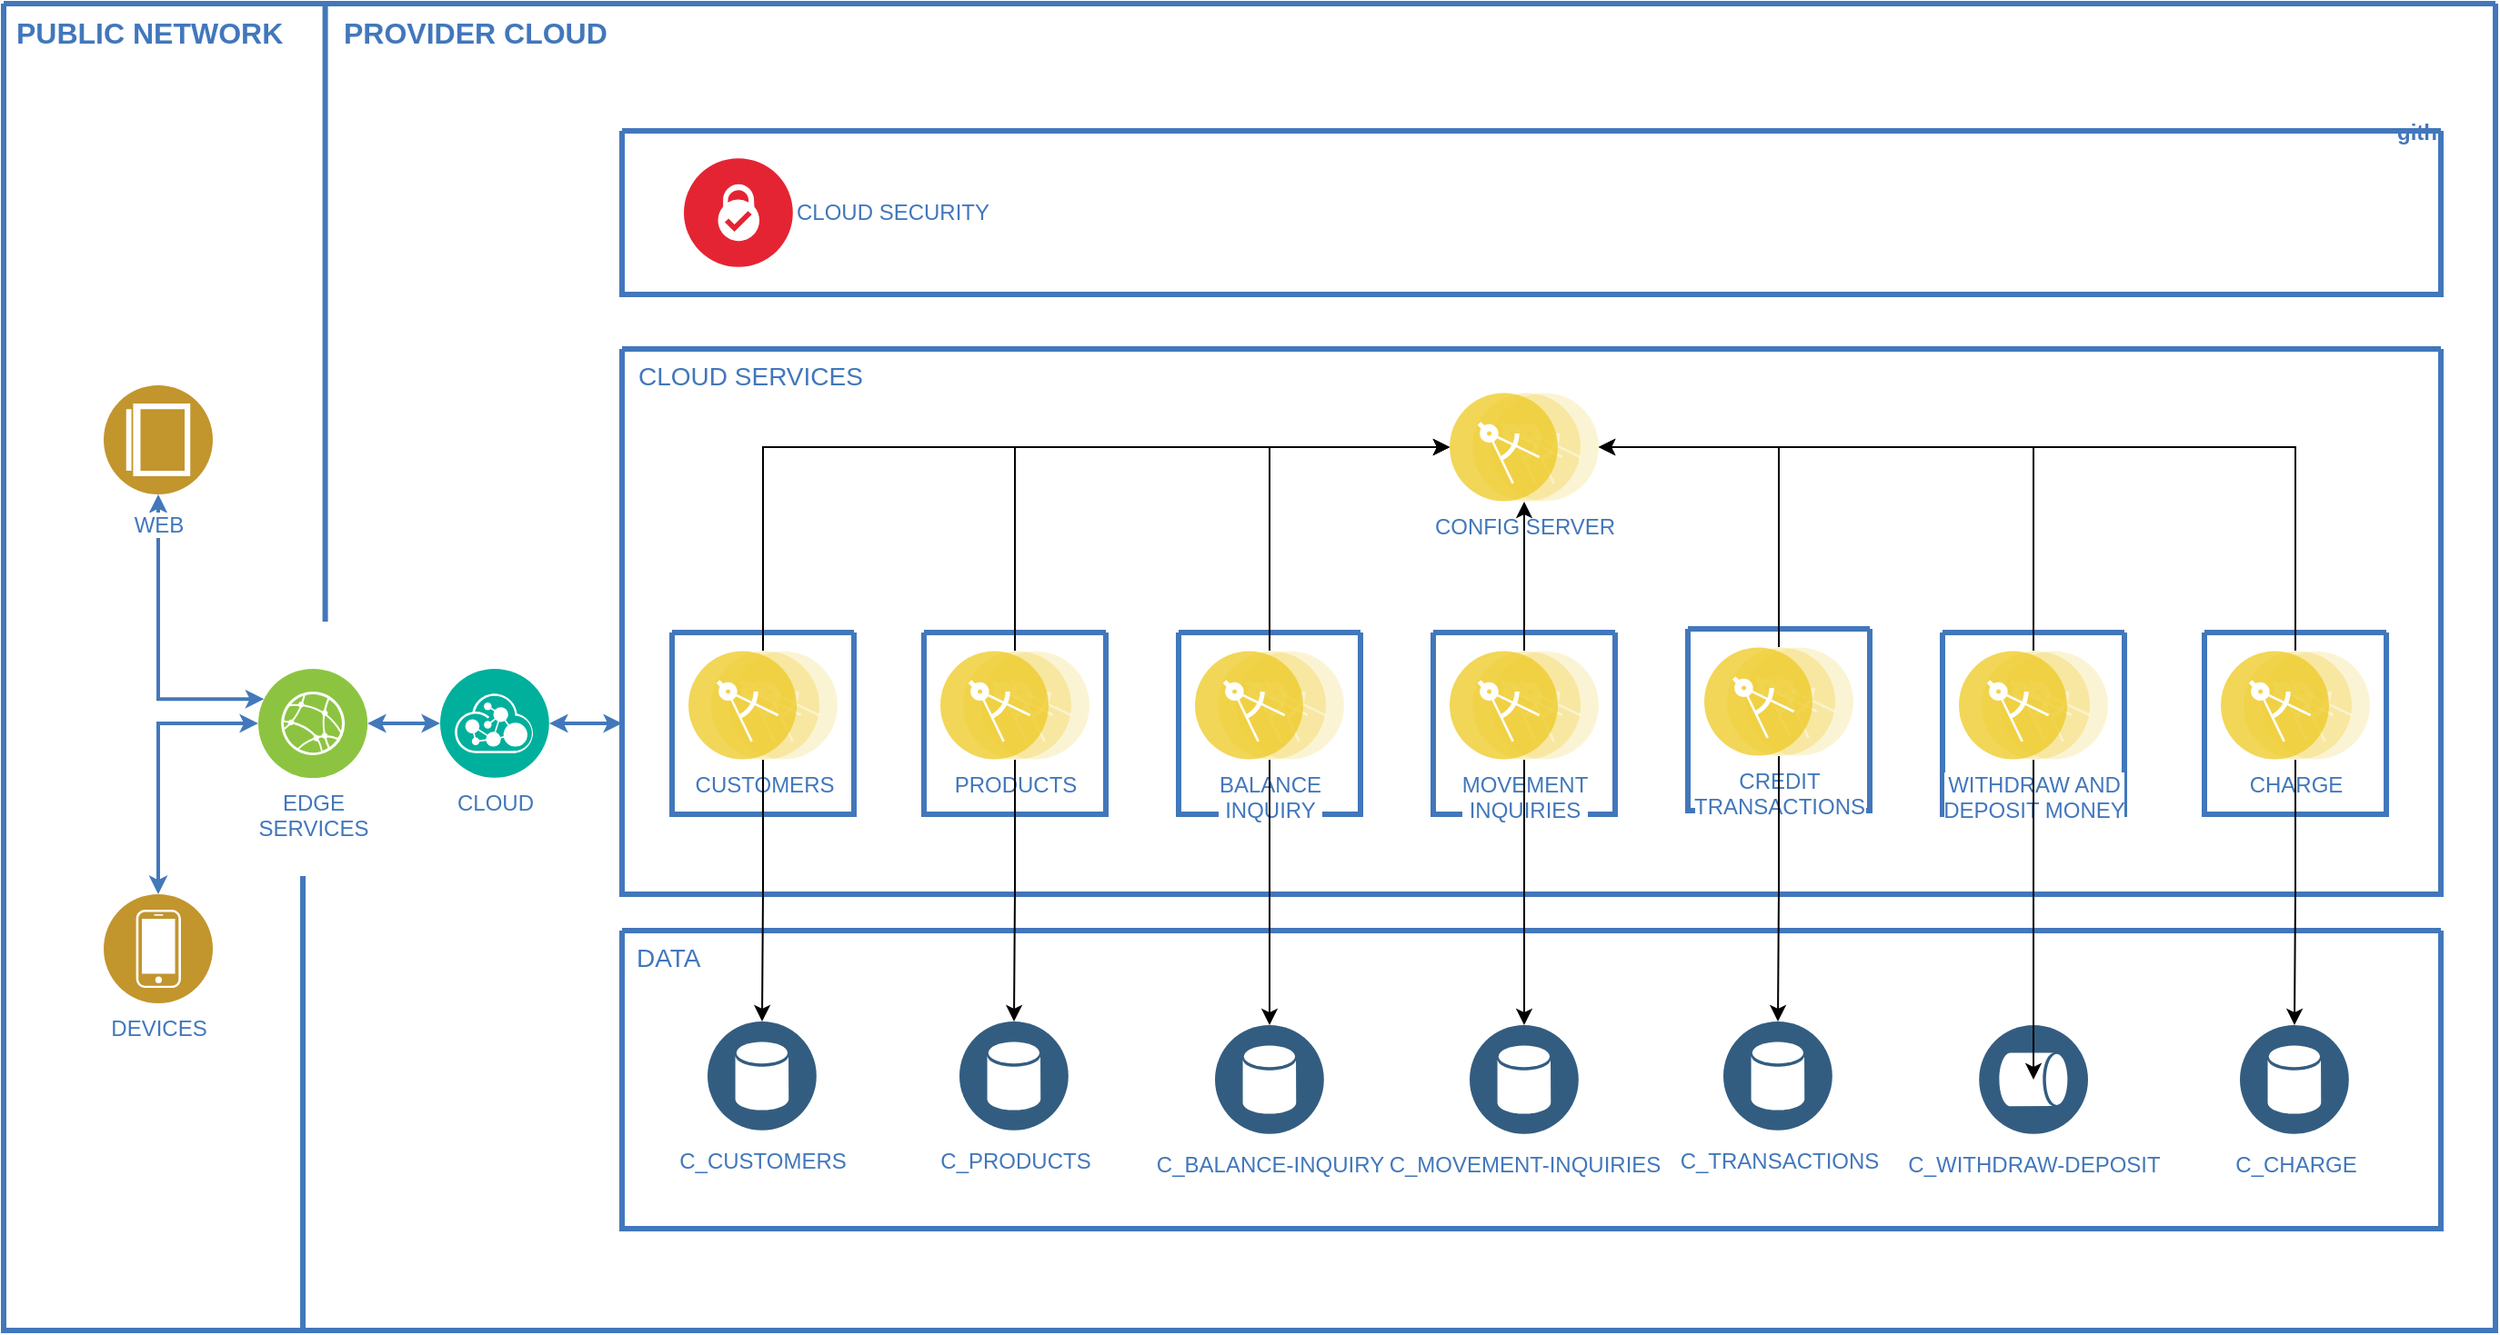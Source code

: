 <mxfile version="16.5.3" type="github">
  <diagram id="31b32b95-0358-9bc7-6ba0-a27c054ed1a7" name="Page-1">
    <mxGraphModel dx="1117" dy="634" grid="1" gridSize="10" guides="1" tooltips="1" connect="1" arrows="1" fold="1" page="1" pageScale="1" pageWidth="827" pageHeight="1169" background="none" math="0" shadow="0">
      <root>
        <mxCell id="0" />
        <mxCell id="1" parent="0" />
        <mxCell id="2" value="" style="swimlane;shadow=0;strokeColor=#4277BB;fillColor=#ffffff;fontColor=#4277BB;align=right;startSize=0;collapsible=0;strokeWidth=3;" parent="1" vertex="1">
          <mxGeometry x="270" y="80" width="1370" height="730" as="geometry" />
        </mxCell>
        <mxCell id="3" value="PUBLIC NETWORK" style="text;html=1;align=left;verticalAlign=top;fontColor=#4277BB;shadow=0;dashed=0;strokeColor=none;fillColor=none;labelBackgroundColor=none;fontStyle=1;fontSize=16;spacingLeft=5;" parent="2" vertex="1">
          <mxGeometry width="170" height="30" as="geometry" />
        </mxCell>
        <mxCell id="4" value="" style="line;strokeWidth=3;direction=south;html=1;shadow=0;labelBackgroundColor=none;fillColor=none;gradientColor=none;fontSize=12;fontColor=#4277BB;align=right;strokeColor=#4277BB;" parent="2" vertex="1">
          <mxGeometry x="170" width="13.6" height="340" as="geometry" />
        </mxCell>
        <mxCell id="5" value="PROVIDER CLOUD" style="text;html=1;align=left;verticalAlign=top;fontColor=#4277BB;shadow=0;dashed=0;strokeColor=none;fillColor=none;labelBackgroundColor=none;fontStyle=1;fontSize=16;spacingLeft=5;" parent="2" vertex="1">
          <mxGeometry x="180" width="180" height="35" as="geometry" />
        </mxCell>
        <mxCell id="16" value="" style="line;strokeWidth=3;direction=south;html=1;shadow=0;labelBackgroundColor=none;fillColor=none;gradientColor=none;fontSize=12;fontColor=#4277BB;align=right;strokeColor=#4277BB;" parent="2" vertex="1">
          <mxGeometry x="159.04" y="480" width="10.96" height="250" as="geometry" />
        </mxCell>
        <mxCell id="17" value="gith" style="swimlane;shadow=0;strokeColor=#4277BB;fillColor=#ffffff;fontColor=#4277BB;align=right;startSize=0;collapsible=0;strokeWidth=3;" parent="2" vertex="1">
          <mxGeometry x="340" y="70" width="1000" height="90" as="geometry" />
        </mxCell>
        <mxCell id="18" value="CLOUD SECURITY" style="aspect=fixed;perimeter=ellipsePerimeter;html=1;align=left;shadow=0;dashed=0;image;image=img/lib/ibm/blockchain/certificate_authority.svg;labelBackgroundColor=#ffffff;strokeColor=#666666;strokeWidth=3;fillColor=#C2952D;gradientColor=none;fontSize=12;fontColor=#4277BB;labelPosition=right;verticalLabelPosition=middle;verticalAlign=middle;" parent="17" vertex="1">
          <mxGeometry x="34" y="15" width="60" height="60" as="geometry" />
        </mxCell>
        <mxCell id="19" style="edgeStyle=orthogonalEdgeStyle;rounded=0;comic=0;html=1;entryX=0;entryY=0.25;startArrow=classic;startFill=1;endArrow=classic;endFill=1;jettySize=auto;orthogonalLoop=1;strokeColor=#4378BB;strokeWidth=2;fontFamily=Helvetica;fontSize=19;fontColor=#CC99FF;endSize=4;startSize=4;" parent="2" source="J1PjvRYnOchHbSAu9NUT-95" target="26" edge="1">
          <mxGeometry relative="1" as="geometry">
            <Array as="points">
              <mxPoint x="85" y="383" />
            </Array>
            <mxPoint x="113" y="200" as="sourcePoint" />
          </mxGeometry>
        </mxCell>
        <mxCell id="21" style="edgeStyle=orthogonalEdgeStyle;rounded=0;html=1;labelBackgroundColor=#ffffff;startArrow=classic;startFill=1;startSize=4;endArrow=classic;endFill=1;endSize=4;jettySize=auto;orthogonalLoop=1;strokeColor=#4378BB;strokeWidth=2;fontSize=19;fontColor=#CC99FF;" parent="2" source="22" target="26" edge="1">
          <mxGeometry relative="1" as="geometry">
            <Array as="points">
              <mxPoint x="85" y="396" />
            </Array>
          </mxGeometry>
        </mxCell>
        <mxCell id="22" value="DEVICES" style="aspect=fixed;perimeter=ellipsePerimeter;html=1;align=center;shadow=0;dashed=0;image;image=img/lib/ibm/users/device.svg;labelBackgroundColor=#ffffff;strokeColor=#666666;strokeWidth=3;fillColor=#C2952D;gradientColor=none;fontSize=12;fontColor=#4277BB;" parent="2" vertex="1">
          <mxGeometry x="55" y="490" width="60" height="60" as="geometry" />
        </mxCell>
        <mxCell id="25" style="edgeStyle=orthogonalEdgeStyle;rounded=0;html=1;labelBackgroundColor=#ffffff;startArrow=classic;startFill=1;startSize=4;endArrow=classic;endFill=1;endSize=4;jettySize=auto;orthogonalLoop=1;strokeColor=#4378BB;strokeWidth=2;fontSize=19;fontColor=#CC99FF;" parent="2" source="26" target="28" edge="1">
          <mxGeometry relative="1" as="geometry" />
        </mxCell>
        <mxCell id="26" value="EDGE&lt;div&gt;SERVICES&lt;/div&gt;" style="aspect=fixed;perimeter=ellipsePerimeter;html=1;align=center;shadow=0;dashed=0;image;image=img/lib/ibm/infrastructure/edge_services.svg;labelBackgroundColor=#ffffff;strokeColor=#666666;strokeWidth=3;fillColor=#C2952D;gradientColor=none;fontSize=12;fontColor=#4277BB;" parent="2" vertex="1">
          <mxGeometry x="140" y="366" width="60" height="60" as="geometry" />
        </mxCell>
        <mxCell id="27" style="edgeStyle=elbowEdgeStyle;rounded=0;html=1;labelBackgroundColor=#ffffff;startArrow=classic;startFill=1;startSize=4;endArrow=classic;endFill=1;endSize=4;jettySize=auto;orthogonalLoop=1;strokeColor=#4378BB;strokeWidth=2;fontSize=19;fontColor=#CC99FF;elbow=vertical;" parent="2" source="28" target="35" edge="1">
          <mxGeometry relative="1" as="geometry">
            <mxPoint x="380" y="396" as="targetPoint" />
            <Array as="points">
              <mxPoint x="376" y="396" />
            </Array>
          </mxGeometry>
        </mxCell>
        <mxCell id="28" value="CLOUD" style="aspect=fixed;perimeter=ellipsePerimeter;html=1;align=center;shadow=0;dashed=0;image;image=img/lib/ibm/management/api_management.svg;labelBackgroundColor=#ffffff;strokeColor=#666666;strokeWidth=3;fillColor=#C2952D;gradientColor=none;fontSize=12;fontColor=#4277BB;" parent="2" vertex="1">
          <mxGeometry x="240" y="366" width="60" height="60" as="geometry" />
        </mxCell>
        <mxCell id="35" value="" style="swimlane;shadow=0;strokeColor=#4277BB;fillColor=#ffffff;fontColor=#4277BB;align=right;startSize=0;collapsible=0;strokeWidth=3;" parent="2" vertex="1">
          <mxGeometry x="340" y="190" width="1000" height="300" as="geometry" />
        </mxCell>
        <mxCell id="52" value="CLOUD SERVICES" style="text;html=1;align=left;verticalAlign=top;fontColor=#4277BB;shadow=0;dashed=0;strokeColor=none;fillColor=none;labelBackgroundColor=none;fontStyle=0;fontSize=14;spacingLeft=5;" parent="35" vertex="1">
          <mxGeometry x="2" width="231" height="24" as="geometry" />
        </mxCell>
        <mxCell id="65" value="" style="swimlane;shadow=0;strokeColor=#4277BB;fillColor=#ffffff;fontColor=#4277BB;align=right;startSize=0;collapsible=0;strokeWidth=3;" parent="35" vertex="1">
          <mxGeometry x="27.5" y="156" width="100" height="100" as="geometry" />
        </mxCell>
        <mxCell id="66" value="CUSTOMERS" style="aspect=fixed;perimeter=ellipsePerimeter;html=1;align=center;shadow=0;dashed=0;image;image=img/lib/ibm/applications/microservice.svg;labelBackgroundColor=#ffffff;strokeColor=#666666;strokeWidth=3;fillColor=#C2952D;gradientColor=none;fontSize=12;fontColor=#4277BB;" parent="65" vertex="1">
          <mxGeometry x="9" y="10" width="82" height="60" as="geometry" />
        </mxCell>
        <mxCell id="68" value="" style="swimlane;shadow=0;strokeColor=#4277BB;fillColor=#ffffff;fontColor=#4277BB;align=right;startSize=0;collapsible=0;strokeWidth=3;" parent="35" vertex="1">
          <mxGeometry x="166" y="156" width="100" height="100" as="geometry" />
        </mxCell>
        <mxCell id="69" value="PRODUCTS" style="aspect=fixed;perimeter=ellipsePerimeter;html=1;align=center;shadow=0;dashed=0;image;image=img/lib/ibm/applications/microservice.svg;labelBackgroundColor=#ffffff;strokeColor=#666666;strokeWidth=3;fillColor=#C2952D;gradientColor=none;fontSize=12;fontColor=#4277BB;" parent="68" vertex="1">
          <mxGeometry x="9" y="10" width="82" height="60" as="geometry" />
        </mxCell>
        <mxCell id="70" value="" style="swimlane;shadow=0;strokeColor=#4277BB;fillColor=#ffffff;fontColor=#4277BB;align=right;startSize=0;collapsible=0;strokeWidth=3;" parent="35" vertex="1">
          <mxGeometry x="870" y="156" width="100" height="100" as="geometry" />
        </mxCell>
        <mxCell id="71" value="CHARGE" style="aspect=fixed;perimeter=ellipsePerimeter;html=1;align=center;shadow=0;dashed=0;image;image=img/lib/ibm/applications/microservice.svg;labelBackgroundColor=#ffffff;strokeColor=#666666;strokeWidth=3;fillColor=#C2952D;gradientColor=none;fontSize=12;fontColor=#4277BB;" parent="70" vertex="1">
          <mxGeometry x="9" y="10" width="82" height="60" as="geometry" />
        </mxCell>
        <mxCell id="VflFZMKiH8P3R4lsnGC3-89" value="CONFIG SERVER" style="aspect=fixed;perimeter=ellipsePerimeter;html=1;align=center;shadow=0;dashed=0;image;image=img/lib/ibm/applications/microservice.svg;labelBackgroundColor=#ffffff;strokeColor=#666666;strokeWidth=3;fillColor=#C2952D;gradientColor=none;fontSize=12;fontColor=#4277BB;" parent="35" vertex="1">
          <mxGeometry x="455" y="24" width="82" height="60" as="geometry" />
        </mxCell>
        <mxCell id="VflFZMKiH8P3R4lsnGC3-94" style="edgeStyle=orthogonalEdgeStyle;rounded=0;orthogonalLoop=1;jettySize=auto;html=1;entryX=0;entryY=0.5;entryDx=0;entryDy=0;" parent="35" source="66" target="VflFZMKiH8P3R4lsnGC3-89" edge="1">
          <mxGeometry relative="1" as="geometry">
            <Array as="points">
              <mxPoint x="77" y="54" />
            </Array>
          </mxGeometry>
        </mxCell>
        <mxCell id="VflFZMKiH8P3R4lsnGC3-97" value="" style="swimlane;shadow=0;strokeColor=#4277BB;fillColor=#ffffff;fontColor=#4277BB;align=right;startSize=0;collapsible=0;strokeWidth=3;" parent="35" vertex="1">
          <mxGeometry x="306" y="156" width="100" height="100" as="geometry" />
        </mxCell>
        <mxCell id="VflFZMKiH8P3R4lsnGC3-98" value="BALANCE&lt;br&gt;INQUIRY" style="aspect=fixed;perimeter=ellipsePerimeter;html=1;align=center;shadow=0;dashed=0;image;image=img/lib/ibm/applications/microservice.svg;labelBackgroundColor=#ffffff;strokeColor=#666666;strokeWidth=3;fillColor=#C2952D;gradientColor=none;fontSize=12;fontColor=#4277BB;" parent="VflFZMKiH8P3R4lsnGC3-97" vertex="1">
          <mxGeometry x="9" y="10" width="82" height="60" as="geometry" />
        </mxCell>
        <mxCell id="VflFZMKiH8P3R4lsnGC3-103" value="" style="swimlane;shadow=0;strokeColor=#4277BB;fillColor=#ffffff;fontColor=#4277BB;align=right;startSize=0;collapsible=0;strokeWidth=3;" parent="35" vertex="1">
          <mxGeometry x="726" y="156" width="100" height="100" as="geometry" />
        </mxCell>
        <mxCell id="VflFZMKiH8P3R4lsnGC3-104" value="WITHDRAW AND&lt;br&gt;DEPOSIT MONEY" style="aspect=fixed;perimeter=ellipsePerimeter;html=1;align=center;shadow=0;dashed=0;image;image=img/lib/ibm/applications/microservice.svg;labelBackgroundColor=#ffffff;strokeColor=#666666;strokeWidth=3;fillColor=#C2952D;gradientColor=none;fontSize=12;fontColor=#4277BB;" parent="VflFZMKiH8P3R4lsnGC3-103" vertex="1">
          <mxGeometry x="9" y="10" width="82" height="60" as="geometry" />
        </mxCell>
        <mxCell id="OKRnswgm8-DPNFsYrAYW-100" style="edgeStyle=orthogonalEdgeStyle;rounded=0;orthogonalLoop=1;jettySize=auto;html=1;exitX=0.5;exitY=0;exitDx=0;exitDy=0;entryX=0;entryY=0.5;entryDx=0;entryDy=0;" edge="1" parent="35" source="69" target="VflFZMKiH8P3R4lsnGC3-89">
          <mxGeometry relative="1" as="geometry" />
        </mxCell>
        <mxCell id="OKRnswgm8-DPNFsYrAYW-102" style="edgeStyle=orthogonalEdgeStyle;rounded=0;orthogonalLoop=1;jettySize=auto;html=1;exitX=0.5;exitY=0;exitDx=0;exitDy=0;entryX=0;entryY=0.5;entryDx=0;entryDy=0;" edge="1" parent="35" source="VflFZMKiH8P3R4lsnGC3-98" target="VflFZMKiH8P3R4lsnGC3-89">
          <mxGeometry relative="1" as="geometry" />
        </mxCell>
        <mxCell id="OKRnswgm8-DPNFsYrAYW-104" style="edgeStyle=orthogonalEdgeStyle;rounded=0;orthogonalLoop=1;jettySize=auto;html=1;exitX=0.5;exitY=0;exitDx=0;exitDy=0;entryX=1;entryY=0.5;entryDx=0;entryDy=0;" edge="1" parent="35" source="VflFZMKiH8P3R4lsnGC3-104" target="VflFZMKiH8P3R4lsnGC3-89">
          <mxGeometry relative="1" as="geometry" />
        </mxCell>
        <mxCell id="OKRnswgm8-DPNFsYrAYW-106" style="edgeStyle=orthogonalEdgeStyle;rounded=0;orthogonalLoop=1;jettySize=auto;html=1;exitX=0.5;exitY=0;exitDx=0;exitDy=0;entryX=1;entryY=0.5;entryDx=0;entryDy=0;" edge="1" parent="35" source="71" target="VflFZMKiH8P3R4lsnGC3-89">
          <mxGeometry relative="1" as="geometry" />
        </mxCell>
        <mxCell id="55" value="" style="swimlane;shadow=0;strokeColor=#4277BB;fillColor=#ffffff;fontColor=#4277BB;align=right;startSize=0;collapsible=0;strokeWidth=3;" parent="2" vertex="1">
          <mxGeometry x="340" y="510" width="1000" height="164" as="geometry" />
        </mxCell>
        <mxCell id="60" value="DATA" style="text;html=1;align=left;verticalAlign=top;fontColor=#4277BB;shadow=0;dashed=0;strokeColor=none;fillColor=none;labelBackgroundColor=none;fontStyle=0;fontSize=14;spacingLeft=5;" parent="55" vertex="1">
          <mxGeometry x="1" width="231" height="24" as="geometry" />
        </mxCell>
        <mxCell id="J1PjvRYnOchHbSAu9NUT-98" value="C_CUSTOMERS" style="aspect=fixed;perimeter=ellipsePerimeter;html=1;align=center;shadow=0;dashed=0;fontColor=#4277BB;labelBackgroundColor=#ffffff;fontSize=12;spacingTop=3;image;image=img/lib/ibm/data/data_services.svg;" parent="55" vertex="1">
          <mxGeometry x="47" y="50" width="60" height="60" as="geometry" />
        </mxCell>
        <mxCell id="J1PjvRYnOchHbSAu9NUT-100" value="C_PRODUCTS" style="aspect=fixed;perimeter=ellipsePerimeter;html=1;align=center;shadow=0;dashed=0;fontColor=#4277BB;labelBackgroundColor=#ffffff;fontSize=12;spacingTop=3;image;image=img/lib/ibm/data/data_services.svg;" parent="55" vertex="1">
          <mxGeometry x="185.5" y="50" width="60" height="60" as="geometry" />
        </mxCell>
        <mxCell id="J1PjvRYnOchHbSAu9NUT-101" value="C_CHARGE" style="aspect=fixed;perimeter=ellipsePerimeter;html=1;align=center;shadow=0;dashed=0;fontColor=#4277BB;labelBackgroundColor=#ffffff;fontSize=12;spacingTop=3;image;image=img/lib/ibm/data/data_services.svg;" parent="55" vertex="1">
          <mxGeometry x="889.5" y="52" width="60" height="60" as="geometry" />
        </mxCell>
        <mxCell id="VflFZMKiH8P3R4lsnGC3-105" value="C_BALANCE-INQUIRY" style="aspect=fixed;perimeter=ellipsePerimeter;html=1;align=center;shadow=0;dashed=0;fontColor=#4277BB;labelBackgroundColor=#ffffff;fontSize=12;spacingTop=3;image;image=img/lib/ibm/data/data_services.svg;" parent="55" vertex="1">
          <mxGeometry x="326" y="52" width="60" height="60" as="geometry" />
        </mxCell>
        <mxCell id="VflFZMKiH8P3R4lsnGC3-106" value="C_WITHDRAW-DEPOSIT" style="aspect=fixed;perimeter=ellipsePerimeter;html=1;align=center;shadow=0;dashed=0;fontColor=#4277BB;labelBackgroundColor=#ffffff;fontSize=12;spacingTop=3;image;image=img/lib/ibm/data/data_services.svg;direction=south;" parent="55" vertex="1">
          <mxGeometry x="746" y="52" width="60" height="60" as="geometry" />
        </mxCell>
        <mxCell id="OKRnswgm8-DPNFsYrAYW-87" value="" style="swimlane;shadow=0;strokeColor=#4277BB;fillColor=#ffffff;fontColor=#4277BB;align=right;startSize=0;collapsible=0;strokeWidth=3;" vertex="1" parent="55">
          <mxGeometry x="446" y="-164" width="100" height="100" as="geometry" />
        </mxCell>
        <mxCell id="OKRnswgm8-DPNFsYrAYW-88" value="MOVEMENT&lt;br&gt;INQUIRIES" style="aspect=fixed;perimeter=ellipsePerimeter;html=1;align=center;shadow=0;dashed=0;image;image=img/lib/ibm/applications/microservice.svg;labelBackgroundColor=#ffffff;strokeColor=#666666;strokeWidth=3;fillColor=#C2952D;gradientColor=none;fontSize=12;fontColor=#4277BB;" vertex="1" parent="OKRnswgm8-DPNFsYrAYW-87">
          <mxGeometry x="9" y="10" width="82" height="60" as="geometry" />
        </mxCell>
        <mxCell id="OKRnswgm8-DPNFsYrAYW-89" value="C_MOVEMENT-INQUIRIES" style="aspect=fixed;perimeter=ellipsePerimeter;html=1;align=center;shadow=0;dashed=0;fontColor=#4277BB;labelBackgroundColor=#ffffff;fontSize=12;spacingTop=3;image;image=img/lib/ibm/data/data_services.svg;" vertex="1" parent="55">
          <mxGeometry x="466" y="52" width="60" height="60" as="geometry" />
        </mxCell>
        <mxCell id="OKRnswgm8-DPNFsYrAYW-90" style="edgeStyle=orthogonalEdgeStyle;rounded=0;orthogonalLoop=1;jettySize=auto;html=1;" edge="1" parent="55" source="OKRnswgm8-DPNFsYrAYW-88" target="OKRnswgm8-DPNFsYrAYW-89">
          <mxGeometry relative="1" as="geometry" />
        </mxCell>
        <mxCell id="OKRnswgm8-DPNFsYrAYW-94" value="" style="swimlane;shadow=0;strokeColor=#4277BB;fillColor=#ffffff;fontColor=#4277BB;align=right;startSize=0;collapsible=0;strokeWidth=3;" vertex="1" parent="55">
          <mxGeometry x="586" y="-166" width="100" height="100" as="geometry" />
        </mxCell>
        <mxCell id="OKRnswgm8-DPNFsYrAYW-95" value="CREDIT&lt;br&gt;TRANSACTIONS" style="aspect=fixed;perimeter=ellipsePerimeter;html=1;align=center;shadow=0;dashed=0;image;image=img/lib/ibm/applications/microservice.svg;labelBackgroundColor=#ffffff;strokeColor=#666666;strokeWidth=3;fillColor=#C2952D;gradientColor=none;fontSize=12;fontColor=#4277BB;" vertex="1" parent="OKRnswgm8-DPNFsYrAYW-94">
          <mxGeometry x="9" y="10" width="82" height="60" as="geometry" />
        </mxCell>
        <mxCell id="OKRnswgm8-DPNFsYrAYW-96" value="C_TRANSACTIONS" style="aspect=fixed;perimeter=ellipsePerimeter;html=1;align=center;shadow=0;dashed=0;fontColor=#4277BB;labelBackgroundColor=#ffffff;fontSize=12;spacingTop=3;image;image=img/lib/ibm/data/data_services.svg;" vertex="1" parent="55">
          <mxGeometry x="605.5" y="50" width="60" height="60" as="geometry" />
        </mxCell>
        <mxCell id="OKRnswgm8-DPNFsYrAYW-97" style="edgeStyle=orthogonalEdgeStyle;rounded=0;orthogonalLoop=1;jettySize=auto;html=1;" edge="1" parent="55" source="OKRnswgm8-DPNFsYrAYW-95" target="OKRnswgm8-DPNFsYrAYW-96">
          <mxGeometry relative="1" as="geometry" />
        </mxCell>
        <mxCell id="J1PjvRYnOchHbSAu9NUT-95" value="WEB" style="aspect=fixed;perimeter=ellipsePerimeter;html=1;align=center;shadow=0;dashed=0;fontColor=#4277BB;labelBackgroundColor=#ffffff;fontSize=12;spacingTop=3;image;image=img/lib/ibm/users/browser.svg;direction=south;" parent="2" vertex="1">
          <mxGeometry x="55" y="210" width="60" height="60" as="geometry" />
        </mxCell>
        <mxCell id="VflFZMKiH8P3R4lsnGC3-86" style="edgeStyle=orthogonalEdgeStyle;rounded=0;orthogonalLoop=1;jettySize=auto;html=1;" parent="2" source="66" target="J1PjvRYnOchHbSAu9NUT-98" edge="1">
          <mxGeometry relative="1" as="geometry" />
        </mxCell>
        <mxCell id="VflFZMKiH8P3R4lsnGC3-87" style="edgeStyle=orthogonalEdgeStyle;rounded=0;orthogonalLoop=1;jettySize=auto;html=1;" parent="2" source="69" target="J1PjvRYnOchHbSAu9NUT-100" edge="1">
          <mxGeometry relative="1" as="geometry" />
        </mxCell>
        <mxCell id="VflFZMKiH8P3R4lsnGC3-88" style="edgeStyle=orthogonalEdgeStyle;rounded=0;orthogonalLoop=1;jettySize=auto;html=1;" parent="2" source="71" target="J1PjvRYnOchHbSAu9NUT-101" edge="1">
          <mxGeometry relative="1" as="geometry" />
        </mxCell>
        <mxCell id="VflFZMKiH8P3R4lsnGC3-112" style="edgeStyle=orthogonalEdgeStyle;rounded=0;orthogonalLoop=1;jettySize=auto;html=1;" parent="2" source="VflFZMKiH8P3R4lsnGC3-98" target="VflFZMKiH8P3R4lsnGC3-105" edge="1">
          <mxGeometry relative="1" as="geometry" />
        </mxCell>
        <mxCell id="VflFZMKiH8P3R4lsnGC3-113" style="edgeStyle=orthogonalEdgeStyle;rounded=0;orthogonalLoop=1;jettySize=auto;html=1;entryX=0.5;entryY=0.5;entryDx=0;entryDy=0;entryPerimeter=0;" parent="2" source="VflFZMKiH8P3R4lsnGC3-104" target="VflFZMKiH8P3R4lsnGC3-106" edge="1">
          <mxGeometry relative="1" as="geometry" />
        </mxCell>
        <mxCell id="OKRnswgm8-DPNFsYrAYW-101" style="edgeStyle=orthogonalEdgeStyle;rounded=0;orthogonalLoop=1;jettySize=auto;html=1;exitX=0.5;exitY=0;exitDx=0;exitDy=0;" edge="1" parent="2" source="OKRnswgm8-DPNFsYrAYW-88" target="VflFZMKiH8P3R4lsnGC3-89">
          <mxGeometry relative="1" as="geometry" />
        </mxCell>
        <mxCell id="OKRnswgm8-DPNFsYrAYW-103" style="edgeStyle=orthogonalEdgeStyle;rounded=0;orthogonalLoop=1;jettySize=auto;html=1;exitX=0.5;exitY=0;exitDx=0;exitDy=0;entryX=1;entryY=0.5;entryDx=0;entryDy=0;" edge="1" parent="2" source="OKRnswgm8-DPNFsYrAYW-95" target="VflFZMKiH8P3R4lsnGC3-89">
          <mxGeometry relative="1" as="geometry" />
        </mxCell>
      </root>
    </mxGraphModel>
  </diagram>
</mxfile>
